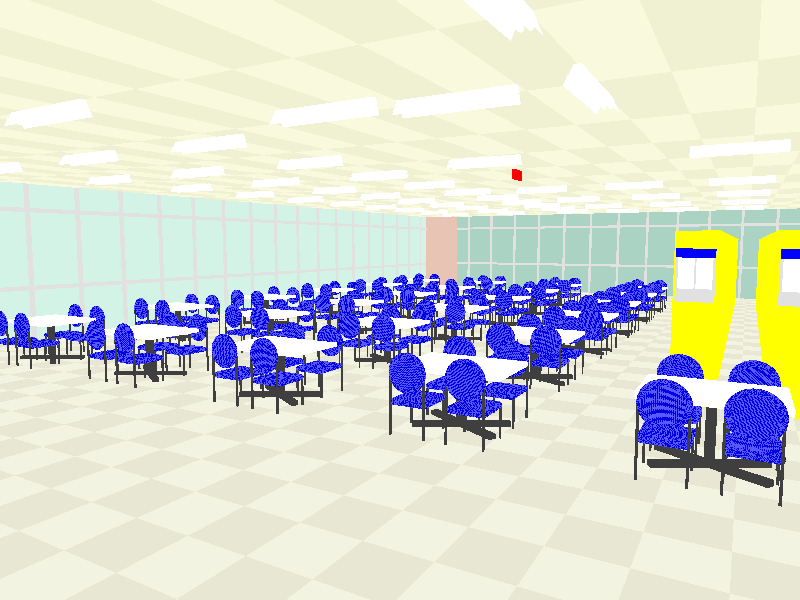 // comando para renderizar:
// povray bu.pov +A0.1 +w1920 +h1080

#include "colors.inc"
#include "textures.inc"
#include "shapes.inc"

#declare Realistic = yes;

camera {
  location <0, 2.7, -5>
  look_at  <13, 1.3,  2.5>
}

background { color Black }

// Fonte de Luz das janelas
#if (Realistic)
  #declare I = 0;
  #while (I <= 60)
    light_source { <I, 4.2,  18.5> color rgb <0.007, 0.007, 0.007>}
    #declare I = I + 0.2;
  #end
  #declare I = -20;
  #while (I <= 20)
    light_source { <45.1, 4.2,  I > color rgb <0.004, 0.004, 0.004>}
    #declare I = I + 0.2;
  #end
#else
  #declare I = 0;
  #while (I <= 60)
    light_source { <I, 4.2, 18.5> color rgb <0.3, 0.3, 0.3>}
    #declare I = I + 10;
  #end
  #declare I = -20;
  #while (I <= 20)
    light_source { <45.1, 4.2, I> color rgb <0.17, 0.17, 0.17>}
    #declare I = I + 10;
  #end
#end
// Lâmpadas
#declare lampada =
  union {
    prism{ 0.00, 1.00, 4
       <-1.00, 0.00>,
       < 1.00, 0.00>,
       < 0.00, 2.00>,
       <-1.00, 0.00>
      texture{
        pigment{color White}
        finish {ambient 0.15
                diffuse 0.85}
      }
      scale <0.1, 2, 0.1>
      rotate <90, 0, 180>
      translate <6, 4.9, 0>
    }
    box {
      <0, 0, 0>
      <0.01, 0.15, 2>
      rotate z*-25
      translate <5.82, 4.75, 0>
      texture{
        pigment{color White}
        finish { Metallic_Finish }
      }
    }
    box {
      <0, 0, 0>
      <0.01, 0.15, 2>
      rotate z*25
      translate <6.15, 4.75, 0>
      texture{
        pigment{color White}
        finish { Metallic_Finish }
      }
    }
    box {
      <0, 0, 0>
      <0.01, 0.15, 2>
      rotate z*90
      scale x*1.4
      translate <6.1, 4.87, 0>
      texture{
        pigment{color White}
        finish { Metallic_Finish }
      }
    }
    cylinder {
      <0, 0, 0.05>
      <0, 0, 1.95>
      0.03
      translate <6.05, 4.82, 0>
      texture{
        pigment{color White}
        finish { 
          phong 1 
          ambient 0.75
        }
      }
    }
    cylinder {
      <0, 0, 0.05>
      <0, 0, 1.95>
      0.03
      translate <5.95, 4.82, 0>
      texture{
        pigment{color White}
        finish { 
          phong 1 
          ambient 0.75
        }
      }
    }
    #if (Realistic)
      #declare I = 0.1;
      #while (I <= 1.9)
        light_source { <6, 4.78, I> color rgb <0.0007, 0.0007, 0.0007>}
        #declare I = I + 0.2;
      #end
    #else
      // light_source { <6, 4.78, 0.1> color rgb <0.008, 0.008, 0.008>}
      // light_source { <6, 4.78, 1.9> color rgb <0.008, 0.008, 0.008>}
    #end
  }

object {
  lampada
  rotate y*90
  translate <4, 0, 3>
}
object {
  lampada
  rotate y*90
  translate <8, 0, 3>
}
object {
  lampada
  translate <10, 0, -5.7>
}
#declare I = 18;
#while (I < 38)
  #declare J = -5.7;
  #while (J <= 1.3)
    object {
      lampada
      translate <I, 0, J>
    }
    #declare J = J + 3.5;
  #end
  #declare I = I + 6;
#end
object {
  lampada
  translate <2.6, 0, -2>
}
object {
  lampada
  translate <2.2, 0, 0.2>
}
object {
  lampada
  translate <9.2, 0, 0.2>
}
#declare I = 0;
#while (I <= 35)
  #declare J = 4.3;
  #while (J <= 13.4)
    object {
      lampada
      translate <I, 0, J>
    }
    #declare J = J + 4.3;
  #end
  #declare I = I + 3.5;
#end
#while (I <= 35)
  #declare J = 4.3;
  #while (J <= 13.4)
    object {
      lampada
      translate <I, 0, J>
    }
    #declare J = J + 4.3;
  #end
  #declare I = I + 3.5;
#end

box {
  <18,   5,    1.3>
  <18.6, 4.7, 1.4>
  pigment {
    color Red
  }
}

// Ch�o
plane {
  <0, 1, 0>, -1
  pigment {
    checker color rgb <0.8, 0.8, 0.65>, color rgb <0.9, 0.9, 0.75>
  }
}

// Teto
plane {
  <0, -1, 0>, -1
  pigment {
    checker color rgb <0.87, 0.87, 0.65>, color rgb <0.95, 0.95, 0.72>
    scale x*3
  }
  translate <0,4,0>
}

// Paredes
plane {
  <0, 0, 1>, -1
  texture{
    pigment{ color rgb <0.65, 0.9, 0.8>}
    finish { phong 0.7}
  }
  translate <0,0,20>
}
plane {
  <1, 0, 0>, -1
  texture{
    pigment{ color rgb <0.4, 0.65, 0.55>}
    finish { phong 0.4}
  }
  translate <48,0,0>
}

// Hastes janela
#declare haste =
  box {
    <7.92, -10,-4.68>,
    <8.08, 10,-4.52>
    pigment {
      color Gray
    }
  }
// Hastes horizontais
object {
  haste
  translate <7, -7, 23.6>
  rotate z*90
  translate <10, -11, 0>
}
object {
  haste
  translate <7, -7, 23.6>
  rotate z*90
  translate <30, -11, 0>
}
object {
  haste
  translate <7, -7, 23.6>
  rotate z*90
  translate <10, -14, 0>
}
object {
  haste
  translate <7, -7, 23.6>
  rotate z*90
  translate <30, -14, 0>
}
// Parede do fundo
object {
  haste
  translate <39, 0, 19>
  rotate x*90
  translate <0, 15.5, 10>
}
object {
  haste
  translate <39, 0, 19>
  rotate x*90
  translate <0, 18.4, 10>
}
object {
  haste
  translate <39, 0, 19>
  rotate x*90
  translate <0, 15.5, -10>
}
object {
  haste
  translate <39, 0, 19>
  rotate x*90
  translate <0, 18.4, -10>
}
// Hastes verticais
#declare I = 5;
#while (I <= 39)
  object {
    haste
    translate <I, 0, 23.6>
  }
  #declare I = I + 2;
#end
// Parede do fundo
#declare I = -4;
#while (I <= 20)
  object {
    haste
    translate <39, 0, I>
  }
  #declare I = I + 2;
#end

// Estante amarela
#declare estante =
  union {
    box {
      <15,  3,-4.45>,
      <43,-20,-3.55>
      pigment {
        color Yellow
      }
    }
    box {
      <14.9, 2.6,-4.4>,
      <15, 1.4,-3.6>
      pigment {
        color Gray
      }
    }
    box {
      <14.85, 1.7,-3.98>,
      <15,   2.6,-3.65>
      pigment {
        color White
      }
    }
    box {
      <14.85, 1.7,-3.98>,
      <15,   2.6,-3.65>
      pigment {
        color White
      }
      translate <0, 0, -0.37>
    }
    box {
      <14.8, 2.6,-4.4>,
      <15, 2.4,-3.6>
      pigment {
        color Blue
      }
    }
  }
object {
  estante
}
object {
  estante
  translate <0, 0, -2>
}

// Mesa
#declare mesa =
  union {
    box {
      <8.82, 0.3,-5.7>,
      <7.18, 0.2,-3.5>
      pigment {
        color White
      }
    }
    box {
      <7.92, -10,-4.68>,
      <8.08, 0.2,-4.52>
      pigment {
        color rgb <0.05, 0.05, 0.05>
      }
    }
    box {
      <-0.08, 0.0, 1>
      < 0.08, 0.1,-1>
      pigment {
        color rgb <0.05, 0.05, 0.05>
      }
      rotate y*30
      translate <8, -1, -4.6>
    }
    box {
      <-0.08, 0.0, 1>
      < 0.08, 0.1,-1>
      pigment {
        color rgb <0.05, 0.05, 0.05>
      }
      rotate y*-30
      translate <8, -1, -4.6>
    }
  }

// Cadeira
#declare cadeira =
  union {
    object {
      Round_Box(
        <6.7, -0.4,-4.4>,
        <5.8, -0.3,-3.6>,
        0.07,
        0
      )
      texture {
        pigment {
          checker color rgb <0.1, 0.1, 1>, color rgb <0, 0, 0.75>
          scale .005
        }
      }
    }
    box {
      <7.98, -10,-4.62>,
      <8.02, -0.4,-4.58>
      pigment {
        color rgb <0.05, 0.05, 0.05>
      }
      translate <-1.35, 0, 0.24>
    }
    box {
      <7.98, -10,-4.62>,
      <8.02, -0.4,-4.58>
      pigment {
        color rgb <0.05, 0.05, 0.05>
      }
      translate <-1.35, 0, 0.975>
    }
    box {
      <7.98, -10,-4.62>,
      <8.02,  0.2,-4.58>
      pigment {
        color rgb <0.05, 0.05, 0.05>
      }
      translate <-2.2, 0, 0.24>
    }
    box {
      <7.98, -10,-4.62>,
      <8.02,  0.2,-4.58>
      pigment {
        color rgb <0.05, 0.05, 0.05>
      }
      translate <-2.2, 0, 0.975>
    }
    object {
      Round_Cylinder
       (<0,0,0>,<0,0.3001,0>,0.5,0.15,0)
      texture{
        pigment {
          checker color rgb <0.1, 0.1, 1>, color rgb <0, 0, 0.75>
          scale .005
        }
      }
      scale <0.8, 0.3, 0.8>
      rotate <90, 90, 0>
      translate <5.75, 0.25, -4>
    }
  }

#declare carteira =
  union {
    object {
      mesa
      translate <3, 0, 0>
    }
    object {
      cadeira
      translate <4, 0, 0>
    }
    object {
      cadeira
      translate <4, 0, -1.2>
    }
    object {
      cadeira
      translate <-5.2, 0, 4>
      rotate y*180
      translate <12.8, 0, -4>
    }
    object {
      cadeira
      translate <-5.2, 0, 4>
      rotate y*180
      translate <12.8, 0, -5.2>
    }
  }

object {
  carteira
}
#declare I = 0;
#while (I <= 26)
  #declare J = 4.5;
  #while (J <= 20)
    object {
      carteira
      translate <I, 0, J>
    }
    #declare J = J + 4.8;
  #end
  #declare I = I + 5;
#end

// Coluna laranja
box {
  <55,10,16.5>,
  <46,-10,30>
  pigment {
    color rgb <0.8, 0.55, 0.45>
  }
}
